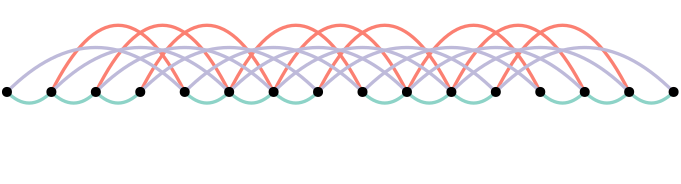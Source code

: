 <?xml version="1.0"?>
<!DOCTYPE ipe SYSTEM "ipe.dtd">
<ipe version="70218" creator="Ipe 7.2.18">
<info created="D:20201031210332" modified="D:20201101222311"/>
<ipestyle name="basic">
<symbol name="arrow/arc(spx)">
<path stroke="sym-stroke" fill="sym-stroke" pen="sym-pen">
0 0 m
-1 0.333 l
-1 -0.333 l
h
</path>
</symbol>
<symbol name="arrow/farc(spx)">
<path stroke="sym-stroke" fill="white" pen="sym-pen">
0 0 m
-1 0.333 l
-1 -0.333 l
h
</path>
</symbol>
<symbol name="arrow/ptarc(spx)">
<path stroke="sym-stroke" fill="sym-stroke" pen="sym-pen">
0 0 m
-1 0.333 l
-0.8 0 l
-1 -0.333 l
h
</path>
</symbol>
<symbol name="arrow/fptarc(spx)">
<path stroke="sym-stroke" fill="white" pen="sym-pen">
0 0 m
-1 0.333 l
-0.8 0 l
-1 -0.333 l
h
</path>
</symbol>
<symbol name="mark/circle(sx)" transformations="translations">
<path fill="sym-stroke">
0.6 0 0 0.6 0 0 e
0.4 0 0 0.4 0 0 e
</path>
</symbol>
<symbol name="mark/disk(sx)" transformations="translations">
<path fill="sym-stroke">
0.6 0 0 0.6 0 0 e
</path>
</symbol>
<symbol name="mark/fdisk(sfx)" transformations="translations">
<group>
<path fill="sym-fill">
0.5 0 0 0.5 0 0 e
</path>
<path fill="sym-stroke" fillrule="eofill">
0.6 0 0 0.6 0 0 e
0.4 0 0 0.4 0 0 e
</path>
</group>
</symbol>
<symbol name="mark/box(sx)" transformations="translations">
<path fill="sym-stroke" fillrule="eofill">
-0.6 -0.6 m
0.6 -0.6 l
0.6 0.6 l
-0.6 0.6 l
h
-0.4 -0.4 m
0.4 -0.4 l
0.4 0.4 l
-0.4 0.4 l
h
</path>
</symbol>
<symbol name="mark/square(sx)" transformations="translations">
<path fill="sym-stroke">
-0.6 -0.6 m
0.6 -0.6 l
0.6 0.6 l
-0.6 0.6 l
h
</path>
</symbol>
<symbol name="mark/fsquare(sfx)" transformations="translations">
<group>
<path fill="sym-fill">
-0.5 -0.5 m
0.5 -0.5 l
0.5 0.5 l
-0.5 0.5 l
h
</path>
<path fill="sym-stroke" fillrule="eofill">
-0.6 -0.6 m
0.6 -0.6 l
0.6 0.6 l
-0.6 0.6 l
h
-0.4 -0.4 m
0.4 -0.4 l
0.4 0.4 l
-0.4 0.4 l
h
</path>
</group>
</symbol>
<symbol name="mark/cross(sx)" transformations="translations">
<group>
<path fill="sym-stroke">
-0.43 -0.57 m
0.57 0.43 l
0.43 0.57 l
-0.57 -0.43 l
h
</path>
<path fill="sym-stroke">
-0.43 0.57 m
0.57 -0.43 l
0.43 -0.57 l
-0.57 0.43 l
h
</path>
</group>
</symbol>
<symbol name="arrow/fnormal(spx)">
<path stroke="sym-stroke" fill="white" pen="sym-pen">
0 0 m
-1 0.333 l
-1 -0.333 l
h
</path>
</symbol>
<symbol name="arrow/pointed(spx)">
<path stroke="sym-stroke" fill="sym-stroke" pen="sym-pen">
0 0 m
-1 0.333 l
-0.8 0 l
-1 -0.333 l
h
</path>
</symbol>
<symbol name="arrow/fpointed(spx)">
<path stroke="sym-stroke" fill="white" pen="sym-pen">
0 0 m
-1 0.333 l
-0.8 0 l
-1 -0.333 l
h
</path>
</symbol>
<symbol name="arrow/linear(spx)">
<path stroke="sym-stroke" pen="sym-pen">
-1 0.333 m
0 0 l
-1 -0.333 l
</path>
</symbol>
<symbol name="arrow/fdouble(spx)">
<path stroke="sym-stroke" fill="white" pen="sym-pen">
0 0 m
-1 0.333 l
-1 -0.333 l
h
-1 0 m
-2 0.333 l
-2 -0.333 l
h
</path>
</symbol>
<symbol name="arrow/double(spx)">
<path stroke="sym-stroke" fill="sym-stroke" pen="sym-pen">
0 0 m
-1 0.333 l
-1 -0.333 l
h
-1 0 m
-2 0.333 l
-2 -0.333 l
h
</path>
</symbol>
<symbol name="arrow/mid-normal(spx)">
<path stroke="sym-stroke" fill="sym-stroke" pen="sym-pen">
0.5 0 m
-0.5 0.333 l
-0.5 -0.333 l
h
</path>
</symbol>
<symbol name="arrow/mid-fnormal(spx)">
<path stroke="sym-stroke" fill="white" pen="sym-pen">
0.5 0 m
-0.5 0.333 l
-0.5 -0.333 l
h
</path>
</symbol>
<symbol name="arrow/mid-pointed(spx)">
<path stroke="sym-stroke" fill="sym-stroke" pen="sym-pen">
0.5 0 m
-0.5 0.333 l
-0.3 0 l
-0.5 -0.333 l
h
</path>
</symbol>
<symbol name="arrow/mid-fpointed(spx)">
<path stroke="sym-stroke" fill="white" pen="sym-pen">
0.5 0 m
-0.5 0.333 l
-0.3 0 l
-0.5 -0.333 l
h
</path>
</symbol>
<symbol name="arrow/mid-double(spx)">
<path stroke="sym-stroke" fill="sym-stroke" pen="sym-pen">
1 0 m
0 0.333 l
0 -0.333 l
h
0 0 m
-1 0.333 l
-1 -0.333 l
h
</path>
</symbol>
<symbol name="arrow/mid-fdouble(spx)">
<path stroke="sym-stroke" fill="white" pen="sym-pen">
1 0 m
0 0.333 l
0 -0.333 l
h
0 0 m
-1 0.333 l
-1 -0.333 l
h
</path>
</symbol>
<pen name="heavier" value="0.8"/>
<pen name="fat" value="1.2"/>
<pen name="ultrafat" value="2"/>
<symbolsize name="large" value="5"/>
<symbolsize name="small" value="2"/>
<symbolsize name="tiny" value="1.1"/>
<arrowsize name="large" value="10"/>
<arrowsize name="small" value="5"/>
<arrowsize name="tiny" value="3"/>
<color name="red" value="1 0 0"/>
<color name="blue" value="0 0 1"/>
<color name="green" value="0 1 0"/>
<color name="yellow" value="1 1 0"/>
<color name="orange" value="1 0.647 0"/>
<color name="gold" value="1 0.843 0"/>
<color name="purple" value="0.627 0.125 0.941"/>
<color name="gray" value="0.745"/>
<color name="brown" value="0.647 0.165 0.165"/>
<color name="navy" value="0 0 0.502"/>
<color name="pink" value="1 0.753 0.796"/>
<color name="seagreen" value="0.18 0.545 0.341"/>
<color name="turquoise" value="0.251 0.878 0.816"/>
<color name="violet" value="0.933 0.51 0.933"/>
<color name="darkblue" value="0 0 0.545"/>
<color name="darkcyan" value="0 0.545 0.545"/>
<color name="darkgray" value="0.663"/>
<color name="darkgreen" value="0 0.392 0"/>
<color name="darkmagenta" value="0.545 0 0.545"/>
<color name="darkorange" value="1 0.549 0"/>
<color name="darkred" value="0.545 0 0"/>
<color name="lightblue" value="0.678 0.847 0.902"/>
<color name="lightcyan" value="0.878 1 1"/>
<color name="lightgray" value="0.827"/>
<color name="lightgreen" value="0.565 0.933 0.565"/>
<color name="lightyellow" value="1 1 0.878"/>
<dashstyle name="dotted" value="[1 3] 0"/>
<dashstyle name="dashed" value="[4] 0"/>
<dashstyle name="dash dotted" value="[4 2 1 2] 0"/>
<dashstyle name="dash dot dotted" value="[4 2 1 2 1 2] 0"/>
<textsize name="large" value="\large"/>
<textsize name="small" value="\small"/>
<textsize name="tiny" value="\tiny"/>
<textsize name="Large" value="\Large"/>
<textsize name="LARGE" value="\LARGE"/>
<textsize name="huge" value="\huge"/>
<textsize name="Huge" value="\Huge"/>
<textsize name="footnote" value="\footnotesize"/>
<textstyle name="center" begin="\begin{center}" end="\end{center}"/>
<textstyle name="itemize" begin="\begin{itemize}" end="\end{itemize}"/>
<textstyle name="item" begin="\begin{itemize}\item{}" end="\end{itemize}"/>
<gridsize name="4 pts" value="4"/>
<gridsize name="8 pts (~3 mm)" value="8"/>
<gridsize name="16 pts (~6 mm)" value="16"/>
<gridsize name="32 pts (~12 mm)" value="32"/>
<gridsize name="10 pts (~3.5 mm)" value="10"/>
<gridsize name="20 pts (~7 mm)" value="20"/>
<gridsize name="14 pts (~5 mm)" value="14"/>
<gridsize name="28 pts (~10 mm)" value="28"/>
<gridsize name="56 pts (~20 mm)" value="56"/>
<anglesize name="90 deg" value="90"/>
<anglesize name="60 deg" value="60"/>
<anglesize name="45 deg" value="45"/>
<anglesize name="30 deg" value="30"/>
<anglesize name="22.5 deg" value="22.5"/>
<opacity name="10%" value="0.1"/>
<opacity name="30%" value="0.3"/>
<opacity name="50%" value="0.5"/>
<opacity name="75%" value="0.75"/>
<tiling name="falling" angle="-60" step="4" width="1"/>
<tiling name="rising" angle="30" step="4" width="1"/>
</ipestyle>
<ipestyle name="brew">
<color name="aliceblue" value="0.941 0.973 1"/>
<color name="brew1" value="0.552 0.827 0.78"/>
<color name="brew2" value="1 1 0.701"/>
<color name="brew3" value="0.745 0.729 0.854"/>
<color name="brew4" value="0.984 0.501 0.447"/>
<color name="brew5" value="0.501 0.694 0.827"/>
<color name="brew6" value="0.992 0.705 0.384"/>
<color name="brew7" value="0.701 0.87 0.411"/>
<color name="brew8" value="0.988 0.803 0.898"/>
</ipestyle>
<page>
<layer name="vertices"/>
<layer name="queue_layout"/>
<layer name="stack_layout"/>
<view layers="vertices queue_layout" active="queue_layout"/>
<view layers="vertices stack_layout" active="stack_layout"/>
<path layer="stack_layout" matrix="-1 0 0 -1 432 1024" stroke="brew4" pen="fat">
176 512 m
181.429 534.656
208 512 c
</path>
<path matrix="-1 0 0 -1 432 1024" stroke="brew4" pen="fat">
160 512 m
177.255 553.001
224 512 c
</path>
<path matrix="-1 0 0 -1 432 1024" stroke="brew4" pen="fat">
144 512 m
174.399 575.631
240 512
240 512 c
</path>
<path matrix="1 0 0 -1 64 1024" stroke="brew3" pen="fat">
128 512 m
184 576
240 512 c
</path>
<path matrix="1 0 0 -1 64 1024" stroke="brew3" pen="fat">
144 512 m
184 560
224 512 c
</path>
<path matrix="1 0 0 -1 64 1024" stroke="brew3" pen="fat">
160 512 m
184 544
208 512 c
</path>
<path matrix="1 0 0 -1 64 1024" stroke="brew3" pen="fat">
176 512 m
184 528
192 512 c
</path>
<path stroke="brew4" pen="fat">
144 512 m
174.399 575.631
240 512
240 512 c
</path>
<path stroke="brew3" pen="fat">
128 512 m
184 576
240 512 c
</path>
<path matrix="1 0 0 1 96 0" stroke="brew1" pen="fat">
128 512 m
136 520
144 512 c
</path>
<path matrix="1 0 0 1 127.701 1.182" stroke="brew4" pen="fat">
176 512 m
181.429 534.656
208 512 c
</path>
<path matrix="1 0 0 1 127.701 1.182" stroke="brew4" pen="fat">
160 512 m
177.255 553.001
224 512 c
</path>
<path matrix="1 0 0 1 127.701 1.182" stroke="brew4" pen="fat">
144 512 m
174.399 575.631
240 512
240 512 c
</path>
<path stroke="brew4" pen="fat">
176 512 m
181.429 534.656
208 512 c
</path>
<path stroke="brew4" pen="fat">
160 512 m
177.255 553.001
224 512 c
</path>
<path matrix="1 0 0 1 128 0" stroke="brew3" pen="fat">
128 512 m
184 576
240 512 c
</path>
<path matrix="1 0 0 1 128 0" stroke="brew3" pen="fat">
144 512 m
184 560
224 512 c
</path>
<path matrix="1 0 0 1 128 0" stroke="brew3" pen="fat">
160 512 m
184 544
208 512 c
</path>
<path matrix="1 0 0 1 128 0" stroke="brew3" pen="fat">
176 512 m
184 528
192 512 c
</path>
<path stroke="brew3" pen="fat">
144 512 m
184 560
224 512 c
</path>
<path stroke="brew3" pen="fat">
160 512 m
184 544
208 512 c
</path>
<path stroke="brew3" pen="fat">
176 512 m
184 528
192 512 c
</path>
<path matrix="1 0 0 1 32 0" stroke="brew1" pen="fat">
128 512 m
136 520
144 512 c
</path>
<path matrix="1 0 0 1 16 0" stroke="brew1" pen="fat">
128 512 m
136 520
144 512 c
</path>
<path stroke="brew1" pen="fat">
128 512 m
136 520
144 512 c
</path>
<path matrix="1 0 0 1 80 0" stroke="brew1" pen="fat">
128 512 m
136 520
144 512 c
</path>
<path matrix="1 0 0 1 64 0" stroke="brew1" pen="fat">
128 512 m
136 520
144 512 c
</path>
<path matrix="1 0 0 1 160 0" stroke="brew1" pen="fat">
128 512 m
136 520
144 512 c
</path>
<path matrix="1 0 0 1 144 0" stroke="brew1" pen="fat">
128 512 m
136 520
144 512 c
</path>
<path matrix="1 0 0 1 128 0" stroke="brew1" pen="fat">
128 512 m
136 520
144 512 c
</path>
<path matrix="1 0 0 1 224 0" stroke="brew1" pen="fat">
128 512 m
136 520
144 512 c
</path>
<path matrix="1 0 0 1 208 0" stroke="brew1" pen="fat">
128 512 m
136 520
144 512 c
</path>
<path matrix="1 0 0 1 192 0" stroke="brew1" pen="fat">
128 512 m
136 520
144 512 c
</path>
<path layer="queue_layout" matrix="1 0 0 1 160 0" stroke="brew4" pen="fat">
144 512 m
168 560
192 512 c
</path>
<path matrix="1 0 0 1 144 0" stroke="brew4" pen="fat">
144 512 m
168 560
192 512 c
</path>
<path matrix="1 0 0 1 128 0" stroke="brew4" pen="fat">
144 512 m
168 560
192 512 c
</path>
<path matrix="1 0 0 1 96 0" stroke="brew4" pen="fat">
144 512 m
168 560
192 512 c
</path>
<path matrix="1 0 0 1 80 0" stroke="brew4" pen="fat">
144 512 m
168 560
192 512 c
</path>
<path matrix="1 0 0 1 64 0" stroke="brew4" pen="fat">
144 512 m
168 560
192 512 c
</path>
<path matrix="1 0 0 1 32 0" stroke="brew4" pen="fat">
144 512 m
168 560
192 512 c
</path>
<path matrix="1 0 0 1 16 0" stroke="brew4" pen="fat">
144 512 m
168 560
192 512 c
</path>
<path stroke="brew4" pen="fat">
144 512 m
168 560
192 512 c
</path>
<path matrix="1 0 0 1 176 0" stroke="brew3" pen="fat">
128 512 m
160 544
192 512 c
</path>
<path matrix="1 0 0 1 160 0" stroke="brew3" pen="fat">
128 512 m
160 544
192 512 c
</path>
<path matrix="1 0 0 1 144 0" stroke="brew3" pen="fat">
128 512 m
160 544
192 512 c
</path>
<path matrix="1 0 0 1 128 0" stroke="brew3" pen="fat">
128 512 m
160 544
192 512 c
</path>
<path matrix="1 0 0 1 112 0" stroke="brew3" pen="fat">
128 512 m
160 544
192 512 c
</path>
<path matrix="1 0 0 1 96 0" stroke="brew3" pen="fat">
128 512 m
160 544
192 512 c
</path>
<path matrix="1 0 0 1 80 0" stroke="brew3" pen="fat">
128 512 m
160 544
192 512 c
</path>
<path matrix="1 0 0 1 64 0" stroke="brew3" pen="fat">
128 512 m
160 544
192 512 c
</path>
<path matrix="1 0 0 1 48 0" stroke="brew3" pen="fat">
128 512 m
160 544
192 512 c
</path>
<path matrix="1 0 0 1 32 0" stroke="brew3" pen="fat">
128 512 m
160 544
192 512 c
</path>
<path matrix="1 0 0 1 16 0" stroke="brew3" pen="fat">
128 512 m
160 544
192 512 c
</path>
<path stroke="brew3" pen="fat">
128 512 m
160 544
192 512 c
</path>
<path matrix="1 0 0 -1 32 1024" stroke="brew1" pen="fat">
128 512 m
136 520
144 512 c
</path>
<path matrix="1 0 0 -1 16 1024" stroke="brew1" pen="fat">
128 512 m
136 520
144 512 c
</path>
<path matrix="1 0 0 -1 0 1024" stroke="brew1" pen="fat">
128 512 m
136 520
144 512 c
</path>
<use layer="vertices" name="mark/disk(sx)" pos="128 512" size="normal" stroke="black"/>
<use name="mark/disk(sx)" pos="144 512" size="normal" stroke="black"/>
<use name="mark/disk(sx)" pos="160 512" size="normal" stroke="black"/>
<use name="mark/disk(sx)" pos="176 512" size="normal" stroke="black"/>
<path layer="queue_layout" matrix="1 0 0 -1 96 1024" stroke="brew1" pen="fat">
128 512 m
136 520
144 512 c
</path>
<path matrix="1 0 0 -1 80 1024" stroke="brew1" pen="fat">
128 512 m
136 520
144 512 c
</path>
<path matrix="1 0 0 -1 64 1024" stroke="brew1" pen="fat">
128 512 m
136 520
144 512 c
</path>
<use layer="vertices" matrix="1 0 0 1 64 0" name="mark/disk(sx)" pos="128 512" size="normal" stroke="black"/>
<use matrix="1 0 0 1 64 0" name="mark/disk(sx)" pos="144 512" size="normal" stroke="black"/>
<use matrix="1 0 0 1 64 0" name="mark/disk(sx)" pos="160 512" size="normal" stroke="black"/>
<use matrix="1 0 0 1 64 0" name="mark/disk(sx)" pos="176 512" size="normal" stroke="black"/>
<path layer="queue_layout" matrix="1 0 0 -1 160 1024" stroke="brew1" pen="fat">
128 512 m
136 520
144 512 c
</path>
<path matrix="1 0 0 -1 144 1024" stroke="brew1" pen="fat">
128 512 m
136 520
144 512 c
</path>
<path matrix="1 0 0 -1 128 1024" stroke="brew1" pen="fat">
128 512 m
136 520
144 512 c
</path>
<use layer="vertices" matrix="1 0 0 1 128 0" name="mark/disk(sx)" pos="128 512" size="normal" stroke="black"/>
<use matrix="1 0 0 1 128 0" name="mark/disk(sx)" pos="144 512" size="normal" stroke="black"/>
<use matrix="1 0 0 1 128 0" name="mark/disk(sx)" pos="160 512" size="normal" stroke="black"/>
<use matrix="1 0 0 1 128 0" name="mark/disk(sx)" pos="176 512" size="normal" stroke="black"/>
<path layer="queue_layout" matrix="1 0 0 -1 224 1024" stroke="brew1" pen="fat">
128 512 m
136 520
144 512 c
</path>
<path matrix="1 0 0 -1 208 1024" stroke="brew1" pen="fat">
128 512 m
136 520
144 512 c
</path>
<path matrix="1 0 0 -1 192 1024" stroke="brew1" pen="fat">
128 512 m
136 520
144 512 c
</path>
<use layer="vertices" matrix="1 0 0 1 192 0" name="mark/disk(sx)" pos="128 512" size="normal" stroke="black"/>
<use matrix="1 0 0 1 192 0" name="mark/disk(sx)" pos="144 512" size="normal" stroke="black"/>
<use matrix="1 0 0 1 192 0" name="mark/disk(sx)" pos="160 512" size="normal" stroke="black"/>
<use matrix="1 0 0 1 192 0" name="mark/disk(sx)" pos="176 512" size="normal" stroke="black"/>
</page>
</ipe>
